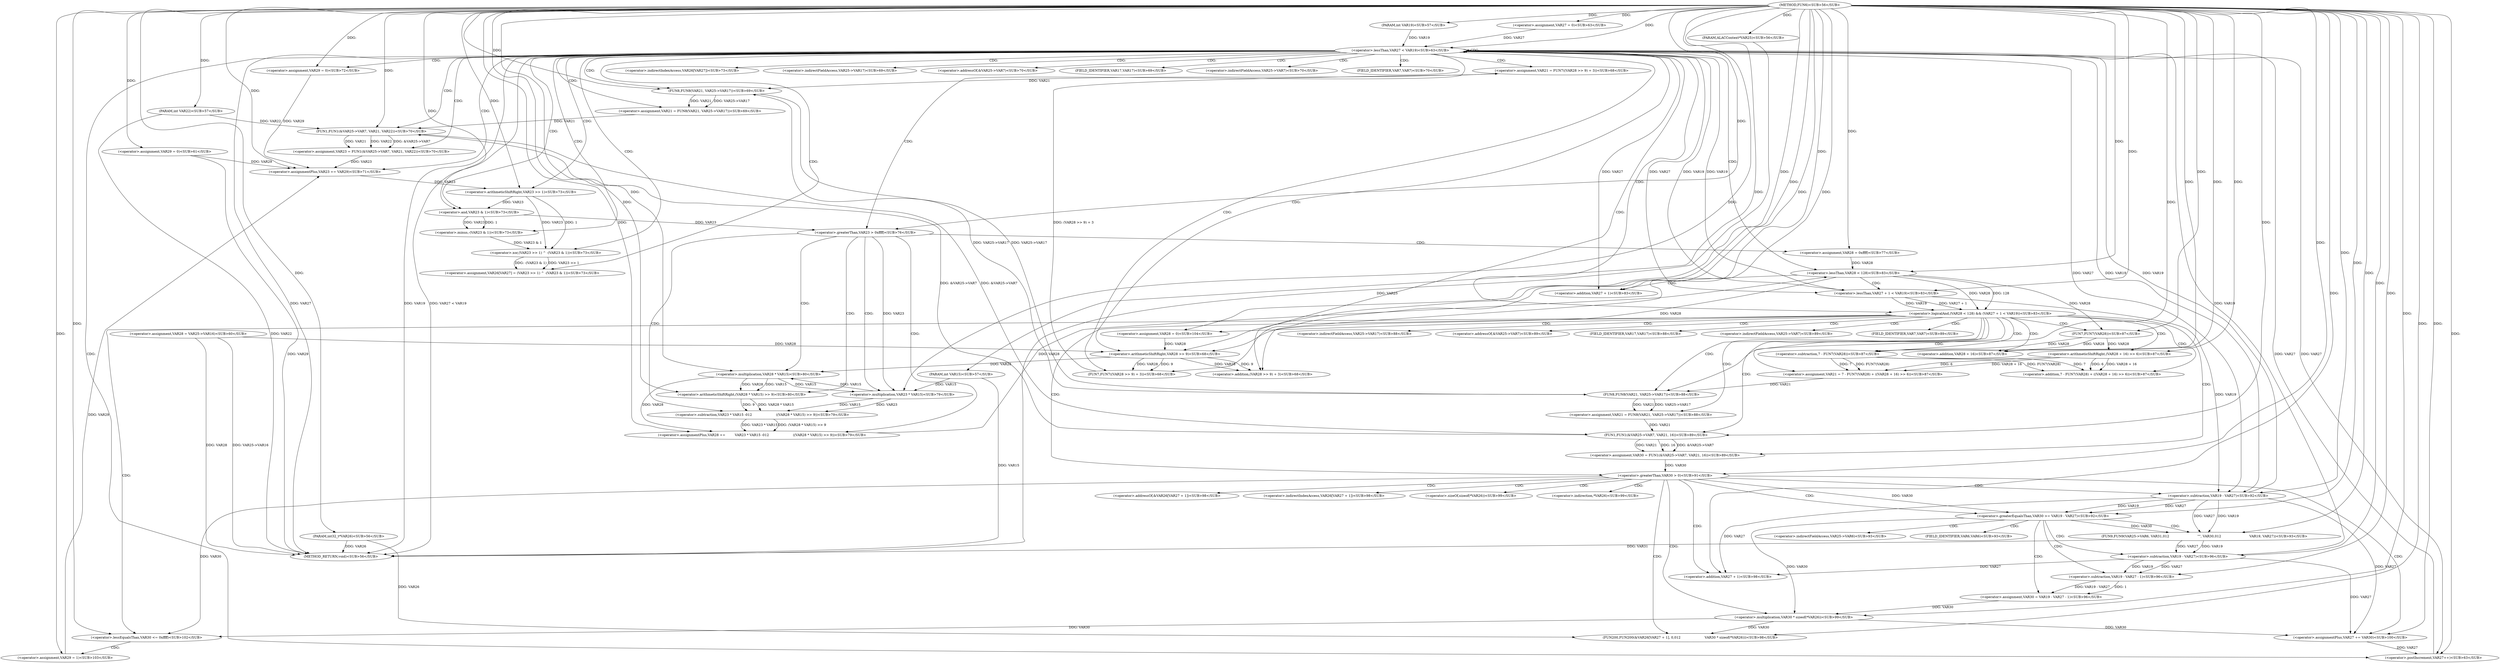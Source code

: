 
digraph "FUN6" {  

"10177" [label = "(METHOD,FUN6)<SUB>56</SUB>" ]

"10366" [label = "(METHOD_RETURN,void)<SUB>56</SUB>" ]

"10178" [label = "(PARAM,ALACContext*VAR25)<SUB>56</SUB>" ]

"10179" [label = "(PARAM,int32_t*VAR26)<SUB>56</SUB>" ]

"10180" [label = "(PARAM,int VAR19)<SUB>57</SUB>" ]

"10181" [label = "(PARAM,int VAR22)<SUB>57</SUB>" ]

"10182" [label = "(PARAM,int VAR15)<SUB>57</SUB>" ]

"10186" [label = "(&lt;operator&gt;.assignment,VAR28 = VAR25-&gt;VAR16)<SUB>60</SUB>" ]

"10192" [label = "(&lt;operator&gt;.assignment,VAR29 = 0)<SUB>61</SUB>" ]

"10200" [label = "(&lt;operator&gt;.lessThan,VAR27 &lt; VAR19)<SUB>63</SUB>" ]

"10203" [label = "(&lt;operator&gt;.postIncrement,VAR27++)<SUB>63</SUB>" ]

"10197" [label = "(&lt;operator&gt;.assignment,VAR27 = 0)<SUB>63</SUB>" ]

"10208" [label = "(&lt;operator&gt;.assignment,VAR21 = FUN7((VAR28 &gt;&gt; 9) + 3))<SUB>68</SUB>" ]

"10216" [label = "(&lt;operator&gt;.assignment,VAR21 = FUN8(VAR21, VAR25-&gt;VAR17))<SUB>69</SUB>" ]

"10223" [label = "(&lt;operator&gt;.assignment,VAR23 = FUN1(&amp;VAR25-&gt;VAR7, VAR21, VAR22))<SUB>70</SUB>" ]

"10232" [label = "(&lt;operator&gt;.assignmentPlus,VAR23 += VAR29)<SUB>71</SUB>" ]

"10235" [label = "(&lt;operator&gt;.assignment,VAR29 = 0)<SUB>72</SUB>" ]

"10238" [label = "(&lt;operator&gt;.assignment,VAR26[VAR27] = (VAR23 &gt;&gt; 1) ^ -(VAR23 &amp; 1))<SUB>73</SUB>" ]

"10251" [label = "(&lt;operator&gt;.greaterThan,VAR23 &gt; 0xffff)<SUB>76</SUB>" ]

"10272" [label = "(&lt;operator&gt;.logicalAnd,(VAR28 &lt; 128) &amp;&amp; (VAR27 + 1 &lt; VAR19))<SUB>83</SUB>" ]

"10210" [label = "(FUN7,FUN7((VAR28 &gt;&gt; 9) + 3))<SUB>68</SUB>" ]

"10218" [label = "(FUN8,FUN8(VAR21, VAR25-&gt;VAR17))<SUB>69</SUB>" ]

"10225" [label = "(FUN1,FUN1(&amp;VAR25-&gt;VAR7, VAR21, VAR22))<SUB>70</SUB>" ]

"10242" [label = "(&lt;operator&gt;.xor,(VAR23 &gt;&gt; 1) ^ -(VAR23 &amp; 1))<SUB>73</SUB>" ]

"10255" [label = "(&lt;operator&gt;.assignment,VAR28 = 0xffff)<SUB>77</SUB>" ]

"10283" [label = "(&lt;operator&gt;.assignment,VAR21 = 7 - FUN7(VAR28) + ((VAR28 + 16) &gt;&gt; 6))<SUB>87</SUB>" ]

"10295" [label = "(&lt;operator&gt;.assignment,VAR21 = FUN8(VAR21, VAR25-&gt;VAR17))<SUB>88</SUB>" ]

"10302" [label = "(&lt;operator&gt;.assignment,VAR30 = FUN1(&amp;VAR25-&gt;VAR7, VAR21, 16))<SUB>89</SUB>" ]

"10363" [label = "(&lt;operator&gt;.assignment,VAR28 = 0)<SUB>104</SUB>" ]

"10211" [label = "(&lt;operator&gt;.addition,(VAR28 &gt;&gt; 9) + 3)<SUB>68</SUB>" ]

"10243" [label = "(&lt;operator&gt;.arithmeticShiftRight,VAR23 &gt;&gt; 1)<SUB>73</SUB>" ]

"10246" [label = "(&lt;operator&gt;.minus,-(VAR23 &amp; 1))<SUB>73</SUB>" ]

"10260" [label = "(&lt;operator&gt;.assignmentPlus,VAR28 +=         VAR23 * VAR15 -\012                       ((VAR28 * VAR15) &gt;&gt; 9))<SUB>79</SUB>" ]

"10273" [label = "(&lt;operator&gt;.lessThan,VAR28 &lt; 128)<SUB>83</SUB>" ]

"10276" [label = "(&lt;operator&gt;.lessThan,VAR27 + 1 &lt; VAR19)<SUB>83</SUB>" ]

"10312" [label = "(&lt;operator&gt;.greaterThan,VAR30 &gt; 0)<SUB>91</SUB>" ]

"10356" [label = "(&lt;operator&gt;.lessEqualsThan,VAR30 &lt;= 0xffff)<SUB>102</SUB>" ]

"10212" [label = "(&lt;operator&gt;.arithmeticShiftRight,VAR28 &gt;&gt; 9)<SUB>68</SUB>" ]

"10247" [label = "(&lt;operator&gt;.and,VAR23 &amp; 1)<SUB>73</SUB>" ]

"10277" [label = "(&lt;operator&gt;.addition,VAR27 + 1)<SUB>83</SUB>" ]

"10285" [label = "(&lt;operator&gt;.addition,7 - FUN7(VAR28) + ((VAR28 + 16) &gt;&gt; 6))<SUB>87</SUB>" ]

"10297" [label = "(FUN8,FUN8(VAR21, VAR25-&gt;VAR17))<SUB>88</SUB>" ]

"10304" [label = "(FUN1,FUN1(&amp;VAR25-&gt;VAR7, VAR21, 16))<SUB>89</SUB>" ]

"10339" [label = "(FUN200,FUN200(&amp;VAR26[VAR27 + 1], 0,\012                       VAR30 * sizeof(*VAR26)))<SUB>98</SUB>" ]

"10352" [label = "(&lt;operator&gt;.assignmentPlus,VAR27 += VAR30)<SUB>100</SUB>" ]

"10360" [label = "(&lt;operator&gt;.assignment,VAR29 = 1)<SUB>103</SUB>" ]

"10262" [label = "(&lt;operator&gt;.subtraction,VAR23 * VAR15 -\012                       ((VAR28 * VAR15) &gt;&gt; 9))<SUB>79</SUB>" ]

"10286" [label = "(&lt;operator&gt;.subtraction,7 - FUN7(VAR28))<SUB>87</SUB>" ]

"10290" [label = "(&lt;operator&gt;.arithmeticShiftRight,(VAR28 + 16) &gt;&gt; 6)<SUB>87</SUB>" ]

"10317" [label = "(&lt;operator&gt;.greaterEqualsThan,VAR30 &gt;= VAR19 - VAR27)<SUB>92</SUB>" ]

"10263" [label = "(&lt;operator&gt;.multiplication,VAR23 * VAR15)<SUB>79</SUB>" ]

"10266" [label = "(&lt;operator&gt;.arithmeticShiftRight,(VAR28 * VAR15) &gt;&gt; 9)<SUB>80</SUB>" ]

"10288" [label = "(FUN7,FUN7(VAR28))<SUB>87</SUB>" ]

"10291" [label = "(&lt;operator&gt;.addition,VAR28 + 16)<SUB>87</SUB>" ]

"10323" [label = "(FUN9,FUN9(VAR25-&gt;VAR6, VAR31,\012                           &quot;&quot;, VAR30,\012                           VAR19, VAR27))<SUB>93</SUB>" ]

"10332" [label = "(&lt;operator&gt;.assignment,VAR30 = VAR19 - VAR27 - 1)<SUB>96</SUB>" ]

"10347" [label = "(&lt;operator&gt;.multiplication,VAR30 * sizeof(*VAR26))<SUB>99</SUB>" ]

"10267" [label = "(&lt;operator&gt;.multiplication,VAR28 * VAR15)<SUB>80</SUB>" ]

"10319" [label = "(&lt;operator&gt;.subtraction,VAR19 - VAR27)<SUB>92</SUB>" ]

"10334" [label = "(&lt;operator&gt;.subtraction,VAR19 - VAR27 - 1)<SUB>96</SUB>" ]

"10343" [label = "(&lt;operator&gt;.addition,VAR27 + 1)<SUB>98</SUB>" ]

"10335" [label = "(&lt;operator&gt;.subtraction,VAR19 - VAR27)<SUB>96</SUB>" ]

"10239" [label = "(&lt;operator&gt;.indirectIndexAccess,VAR26[VAR27])<SUB>73</SUB>" ]

"10220" [label = "(&lt;operator&gt;.indirectFieldAccess,VAR25-&gt;VAR17)<SUB>69</SUB>" ]

"10226" [label = "(&lt;operator&gt;.addressOf,&amp;VAR25-&gt;VAR7)<SUB>70</SUB>" ]

"10222" [label = "(FIELD_IDENTIFIER,VAR17,VAR17)<SUB>69</SUB>" ]

"10227" [label = "(&lt;operator&gt;.indirectFieldAccess,VAR25-&gt;VAR7)<SUB>70</SUB>" ]

"10229" [label = "(FIELD_IDENTIFIER,VAR7,VAR7)<SUB>70</SUB>" ]

"10299" [label = "(&lt;operator&gt;.indirectFieldAccess,VAR25-&gt;VAR17)<SUB>88</SUB>" ]

"10305" [label = "(&lt;operator&gt;.addressOf,&amp;VAR25-&gt;VAR7)<SUB>89</SUB>" ]

"10301" [label = "(FIELD_IDENTIFIER,VAR17,VAR17)<SUB>88</SUB>" ]

"10306" [label = "(&lt;operator&gt;.indirectFieldAccess,VAR25-&gt;VAR7)<SUB>89</SUB>" ]

"10340" [label = "(&lt;operator&gt;.addressOf,&amp;VAR26[VAR27 + 1])<SUB>98</SUB>" ]

"10308" [label = "(FIELD_IDENTIFIER,VAR7,VAR7)<SUB>89</SUB>" ]

"10341" [label = "(&lt;operator&gt;.indirectIndexAccess,VAR26[VAR27 + 1])<SUB>98</SUB>" ]

"10349" [label = "(&lt;operator&gt;.sizeOf,sizeof(*VAR26))<SUB>99</SUB>" ]

"10324" [label = "(&lt;operator&gt;.indirectFieldAccess,VAR25-&gt;VAR6)<SUB>93</SUB>" ]

"10350" [label = "(&lt;operator&gt;.indirection,*VAR26)<SUB>99</SUB>" ]

"10326" [label = "(FIELD_IDENTIFIER,VAR6,VAR6)<SUB>93</SUB>" ]

  "10178" -> "10366"  [ label = "DDG: VAR25"] 

  "10179" -> "10366"  [ label = "DDG: VAR26"] 

  "10181" -> "10366"  [ label = "DDG: VAR22"] 

  "10182" -> "10366"  [ label = "DDG: VAR15"] 

  "10186" -> "10366"  [ label = "DDG: VAR28"] 

  "10186" -> "10366"  [ label = "DDG: VAR25-&gt;VAR16"] 

  "10192" -> "10366"  [ label = "DDG: VAR29"] 

  "10200" -> "10366"  [ label = "DDG: VAR27"] 

  "10200" -> "10366"  [ label = "DDG: VAR19"] 

  "10200" -> "10366"  [ label = "DDG: VAR27 &lt; VAR19"] 

  "10323" -> "10366"  [ label = "DDG: VAR31"] 

  "10177" -> "10178"  [ label = "DDG: "] 

  "10177" -> "10179"  [ label = "DDG: "] 

  "10177" -> "10180"  [ label = "DDG: "] 

  "10177" -> "10181"  [ label = "DDG: "] 

  "10177" -> "10182"  [ label = "DDG: "] 

  "10177" -> "10192"  [ label = "DDG: "] 

  "10177" -> "10197"  [ label = "DDG: "] 

  "10197" -> "10200"  [ label = "DDG: VAR27"] 

  "10203" -> "10200"  [ label = "DDG: VAR27"] 

  "10177" -> "10200"  [ label = "DDG: "] 

  "10180" -> "10200"  [ label = "DDG: VAR19"] 

  "10276" -> "10200"  [ label = "DDG: VAR19"] 

  "10319" -> "10200"  [ label = "DDG: VAR19"] 

  "10335" -> "10200"  [ label = "DDG: VAR19"] 

  "10200" -> "10203"  [ label = "DDG: VAR27"] 

  "10352" -> "10203"  [ label = "DDG: VAR27"] 

  "10177" -> "10203"  [ label = "DDG: "] 

  "10210" -> "10208"  [ label = "DDG: (VAR28 &gt;&gt; 9) + 3"] 

  "10218" -> "10216"  [ label = "DDG: VAR21"] 

  "10218" -> "10216"  [ label = "DDG: VAR25-&gt;VAR17"] 

  "10225" -> "10223"  [ label = "DDG: &amp;VAR25-&gt;VAR7"] 

  "10225" -> "10223"  [ label = "DDG: VAR21"] 

  "10225" -> "10223"  [ label = "DDG: VAR22"] 

  "10192" -> "10232"  [ label = "DDG: VAR29"] 

  "10235" -> "10232"  [ label = "DDG: VAR29"] 

  "10360" -> "10232"  [ label = "DDG: VAR29"] 

  "10177" -> "10232"  [ label = "DDG: "] 

  "10177" -> "10235"  [ label = "DDG: "] 

  "10242" -> "10238"  [ label = "DDG: VAR23 &gt;&gt; 1"] 

  "10242" -> "10238"  [ label = "DDG: -(VAR23 &amp; 1)"] 

  "10223" -> "10232"  [ label = "DDG: VAR23"] 

  "10212" -> "10210"  [ label = "DDG: VAR28"] 

  "10212" -> "10210"  [ label = "DDG: 9"] 

  "10177" -> "10210"  [ label = "DDG: "] 

  "10208" -> "10218"  [ label = "DDG: VAR21"] 

  "10177" -> "10218"  [ label = "DDG: "] 

  "10297" -> "10218"  [ label = "DDG: VAR25-&gt;VAR17"] 

  "10304" -> "10225"  [ label = "DDG: &amp;VAR25-&gt;VAR7"] 

  "10216" -> "10225"  [ label = "DDG: VAR21"] 

  "10177" -> "10225"  [ label = "DDG: "] 

  "10181" -> "10225"  [ label = "DDG: VAR22"] 

  "10243" -> "10242"  [ label = "DDG: VAR23"] 

  "10243" -> "10242"  [ label = "DDG: 1"] 

  "10246" -> "10242"  [ label = "DDG: VAR23 &amp; 1"] 

  "10247" -> "10251"  [ label = "DDG: VAR23"] 

  "10177" -> "10251"  [ label = "DDG: "] 

  "10177" -> "10255"  [ label = "DDG: "] 

  "10273" -> "10272"  [ label = "DDG: VAR28"] 

  "10273" -> "10272"  [ label = "DDG: 128"] 

  "10276" -> "10272"  [ label = "DDG: VAR27 + 1"] 

  "10276" -> "10272"  [ label = "DDG: VAR19"] 

  "10286" -> "10283"  [ label = "DDG: 7"] 

  "10286" -> "10283"  [ label = "DDG: FUN7(VAR28)"] 

  "10290" -> "10283"  [ label = "DDG: VAR28 + 16"] 

  "10290" -> "10283"  [ label = "DDG: 6"] 

  "10297" -> "10295"  [ label = "DDG: VAR21"] 

  "10297" -> "10295"  [ label = "DDG: VAR25-&gt;VAR17"] 

  "10304" -> "10302"  [ label = "DDG: &amp;VAR25-&gt;VAR7"] 

  "10304" -> "10302"  [ label = "DDG: VAR21"] 

  "10304" -> "10302"  [ label = "DDG: 16"] 

  "10177" -> "10363"  [ label = "DDG: "] 

  "10212" -> "10211"  [ label = "DDG: VAR28"] 

  "10212" -> "10211"  [ label = "DDG: 9"] 

  "10177" -> "10211"  [ label = "DDG: "] 

  "10232" -> "10243"  [ label = "DDG: VAR23"] 

  "10177" -> "10243"  [ label = "DDG: "] 

  "10247" -> "10246"  [ label = "DDG: VAR23"] 

  "10247" -> "10246"  [ label = "DDG: 1"] 

  "10262" -> "10260"  [ label = "DDG: VAR23 * VAR15"] 

  "10262" -> "10260"  [ label = "DDG: (VAR28 * VAR15) &gt;&gt; 9"] 

  "10260" -> "10273"  [ label = "DDG: VAR28"] 

  "10255" -> "10273"  [ label = "DDG: VAR28"] 

  "10177" -> "10273"  [ label = "DDG: "] 

  "10200" -> "10276"  [ label = "DDG: VAR27"] 

  "10177" -> "10276"  [ label = "DDG: "] 

  "10200" -> "10276"  [ label = "DDG: VAR19"] 

  "10186" -> "10212"  [ label = "DDG: VAR28"] 

  "10273" -> "10212"  [ label = "DDG: VAR28"] 

  "10363" -> "10212"  [ label = "DDG: VAR28"] 

  "10177" -> "10212"  [ label = "DDG: "] 

  "10243" -> "10247"  [ label = "DDG: VAR23"] 

  "10177" -> "10247"  [ label = "DDG: "] 

  "10267" -> "10260"  [ label = "DDG: VAR28"] 

  "10177" -> "10260"  [ label = "DDG: "] 

  "10200" -> "10277"  [ label = "DDG: VAR27"] 

  "10177" -> "10277"  [ label = "DDG: "] 

  "10286" -> "10285"  [ label = "DDG: 7"] 

  "10286" -> "10285"  [ label = "DDG: FUN7(VAR28)"] 

  "10290" -> "10285"  [ label = "DDG: VAR28 + 16"] 

  "10290" -> "10285"  [ label = "DDG: 6"] 

  "10283" -> "10297"  [ label = "DDG: VAR21"] 

  "10177" -> "10297"  [ label = "DDG: "] 

  "10218" -> "10297"  [ label = "DDG: VAR25-&gt;VAR17"] 

  "10225" -> "10304"  [ label = "DDG: &amp;VAR25-&gt;VAR7"] 

  "10295" -> "10304"  [ label = "DDG: VAR21"] 

  "10177" -> "10304"  [ label = "DDG: "] 

  "10302" -> "10312"  [ label = "DDG: VAR30"] 

  "10177" -> "10312"  [ label = "DDG: "] 

  "10347" -> "10352"  [ label = "DDG: VAR30"] 

  "10177" -> "10352"  [ label = "DDG: "] 

  "10312" -> "10356"  [ label = "DDG: VAR30"] 

  "10177" -> "10356"  [ label = "DDG: "] 

  "10347" -> "10356"  [ label = "DDG: VAR30"] 

  "10177" -> "10360"  [ label = "DDG: "] 

  "10263" -> "10262"  [ label = "DDG: VAR23"] 

  "10263" -> "10262"  [ label = "DDG: VAR15"] 

  "10266" -> "10262"  [ label = "DDG: VAR28 * VAR15"] 

  "10266" -> "10262"  [ label = "DDG: 9"] 

  "10177" -> "10286"  [ label = "DDG: "] 

  "10288" -> "10286"  [ label = "DDG: VAR28"] 

  "10288" -> "10290"  [ label = "DDG: VAR28"] 

  "10177" -> "10290"  [ label = "DDG: "] 

  "10179" -> "10339"  [ label = "DDG: VAR26"] 

  "10177" -> "10339"  [ label = "DDG: "] 

  "10347" -> "10339"  [ label = "DDG: VAR30"] 

  "10319" -> "10352"  [ label = "DDG: VAR27"] 

  "10335" -> "10352"  [ label = "DDG: VAR27"] 

  "10251" -> "10263"  [ label = "DDG: VAR23"] 

  "10177" -> "10263"  [ label = "DDG: "] 

  "10182" -> "10263"  [ label = "DDG: VAR15"] 

  "10267" -> "10263"  [ label = "DDG: VAR15"] 

  "10267" -> "10266"  [ label = "DDG: VAR28"] 

  "10267" -> "10266"  [ label = "DDG: VAR15"] 

  "10177" -> "10266"  [ label = "DDG: "] 

  "10273" -> "10288"  [ label = "DDG: VAR28"] 

  "10177" -> "10288"  [ label = "DDG: "] 

  "10288" -> "10291"  [ label = "DDG: VAR28"] 

  "10177" -> "10291"  [ label = "DDG: "] 

  "10312" -> "10317"  [ label = "DDG: VAR30"] 

  "10177" -> "10317"  [ label = "DDG: "] 

  "10319" -> "10317"  [ label = "DDG: VAR19"] 

  "10319" -> "10317"  [ label = "DDG: VAR27"] 

  "10334" -> "10332"  [ label = "DDG: VAR19 - VAR27"] 

  "10334" -> "10332"  [ label = "DDG: 1"] 

  "10317" -> "10347"  [ label = "DDG: VAR30"] 

  "10332" -> "10347"  [ label = "DDG: VAR30"] 

  "10177" -> "10347"  [ label = "DDG: "] 

  "10212" -> "10267"  [ label = "DDG: VAR28"] 

  "10177" -> "10267"  [ label = "DDG: "] 

  "10263" -> "10267"  [ label = "DDG: VAR15"] 

  "10200" -> "10319"  [ label = "DDG: VAR19"] 

  "10276" -> "10319"  [ label = "DDG: VAR19"] 

  "10177" -> "10319"  [ label = "DDG: "] 

  "10200" -> "10319"  [ label = "DDG: VAR27"] 

  "10177" -> "10323"  [ label = "DDG: "] 

  "10317" -> "10323"  [ label = "DDG: VAR30"] 

  "10319" -> "10323"  [ label = "DDG: VAR19"] 

  "10319" -> "10323"  [ label = "DDG: VAR27"] 

  "10335" -> "10334"  [ label = "DDG: VAR19"] 

  "10335" -> "10334"  [ label = "DDG: VAR27"] 

  "10177" -> "10334"  [ label = "DDG: "] 

  "10319" -> "10343"  [ label = "DDG: VAR27"] 

  "10335" -> "10343"  [ label = "DDG: VAR27"] 

  "10177" -> "10343"  [ label = "DDG: "] 

  "10323" -> "10335"  [ label = "DDG: VAR19"] 

  "10177" -> "10335"  [ label = "DDG: "] 

  "10323" -> "10335"  [ label = "DDG: VAR27"] 

  "10200" -> "10246"  [ label = "CDG: "] 

  "10200" -> "10247"  [ label = "CDG: "] 

  "10200" -> "10229"  [ label = "CDG: "] 

  "10200" -> "10212"  [ label = "CDG: "] 

  "10200" -> "10242"  [ label = "CDG: "] 

  "10200" -> "10272"  [ label = "CDG: "] 

  "10200" -> "10232"  [ label = "CDG: "] 

  "10200" -> "10227"  [ label = "CDG: "] 

  "10200" -> "10220"  [ label = "CDG: "] 

  "10200" -> "10235"  [ label = "CDG: "] 

  "10200" -> "10243"  [ label = "CDG: "] 

  "10200" -> "10239"  [ label = "CDG: "] 

  "10200" -> "10251"  [ label = "CDG: "] 

  "10200" -> "10238"  [ label = "CDG: "] 

  "10200" -> "10216"  [ label = "CDG: "] 

  "10200" -> "10208"  [ label = "CDG: "] 

  "10200" -> "10223"  [ label = "CDG: "] 

  "10200" -> "10210"  [ label = "CDG: "] 

  "10200" -> "10225"  [ label = "CDG: "] 

  "10200" -> "10222"  [ label = "CDG: "] 

  "10200" -> "10273"  [ label = "CDG: "] 

  "10200" -> "10218"  [ label = "CDG: "] 

  "10200" -> "10226"  [ label = "CDG: "] 

  "10200" -> "10203"  [ label = "CDG: "] 

  "10200" -> "10200"  [ label = "CDG: "] 

  "10200" -> "10211"  [ label = "CDG: "] 

  "10251" -> "10266"  [ label = "CDG: "] 

  "10251" -> "10263"  [ label = "CDG: "] 

  "10251" -> "10267"  [ label = "CDG: "] 

  "10251" -> "10255"  [ label = "CDG: "] 

  "10251" -> "10262"  [ label = "CDG: "] 

  "10251" -> "10260"  [ label = "CDG: "] 

  "10272" -> "10283"  [ label = "CDG: "] 

  "10272" -> "10306"  [ label = "CDG: "] 

  "10272" -> "10308"  [ label = "CDG: "] 

  "10272" -> "10299"  [ label = "CDG: "] 

  "10272" -> "10288"  [ label = "CDG: "] 

  "10272" -> "10290"  [ label = "CDG: "] 

  "10272" -> "10363"  [ label = "CDG: "] 

  "10272" -> "10295"  [ label = "CDG: "] 

  "10272" -> "10302"  [ label = "CDG: "] 

  "10272" -> "10285"  [ label = "CDG: "] 

  "10272" -> "10301"  [ label = "CDG: "] 

  "10272" -> "10304"  [ label = "CDG: "] 

  "10272" -> "10356"  [ label = "CDG: "] 

  "10272" -> "10312"  [ label = "CDG: "] 

  "10272" -> "10305"  [ label = "CDG: "] 

  "10272" -> "10291"  [ label = "CDG: "] 

  "10272" -> "10286"  [ label = "CDG: "] 

  "10272" -> "10297"  [ label = "CDG: "] 

  "10273" -> "10277"  [ label = "CDG: "] 

  "10273" -> "10276"  [ label = "CDG: "] 

  "10312" -> "10341"  [ label = "CDG: "] 

  "10312" -> "10343"  [ label = "CDG: "] 

  "10312" -> "10340"  [ label = "CDG: "] 

  "10312" -> "10352"  [ label = "CDG: "] 

  "10312" -> "10349"  [ label = "CDG: "] 

  "10312" -> "10347"  [ label = "CDG: "] 

  "10312" -> "10317"  [ label = "CDG: "] 

  "10312" -> "10339"  [ label = "CDG: "] 

  "10312" -> "10319"  [ label = "CDG: "] 

  "10312" -> "10350"  [ label = "CDG: "] 

  "10356" -> "10360"  [ label = "CDG: "] 

  "10317" -> "10323"  [ label = "CDG: "] 

  "10317" -> "10324"  [ label = "CDG: "] 

  "10317" -> "10326"  [ label = "CDG: "] 

  "10317" -> "10334"  [ label = "CDG: "] 

  "10317" -> "10332"  [ label = "CDG: "] 

  "10317" -> "10335"  [ label = "CDG: "] 

}